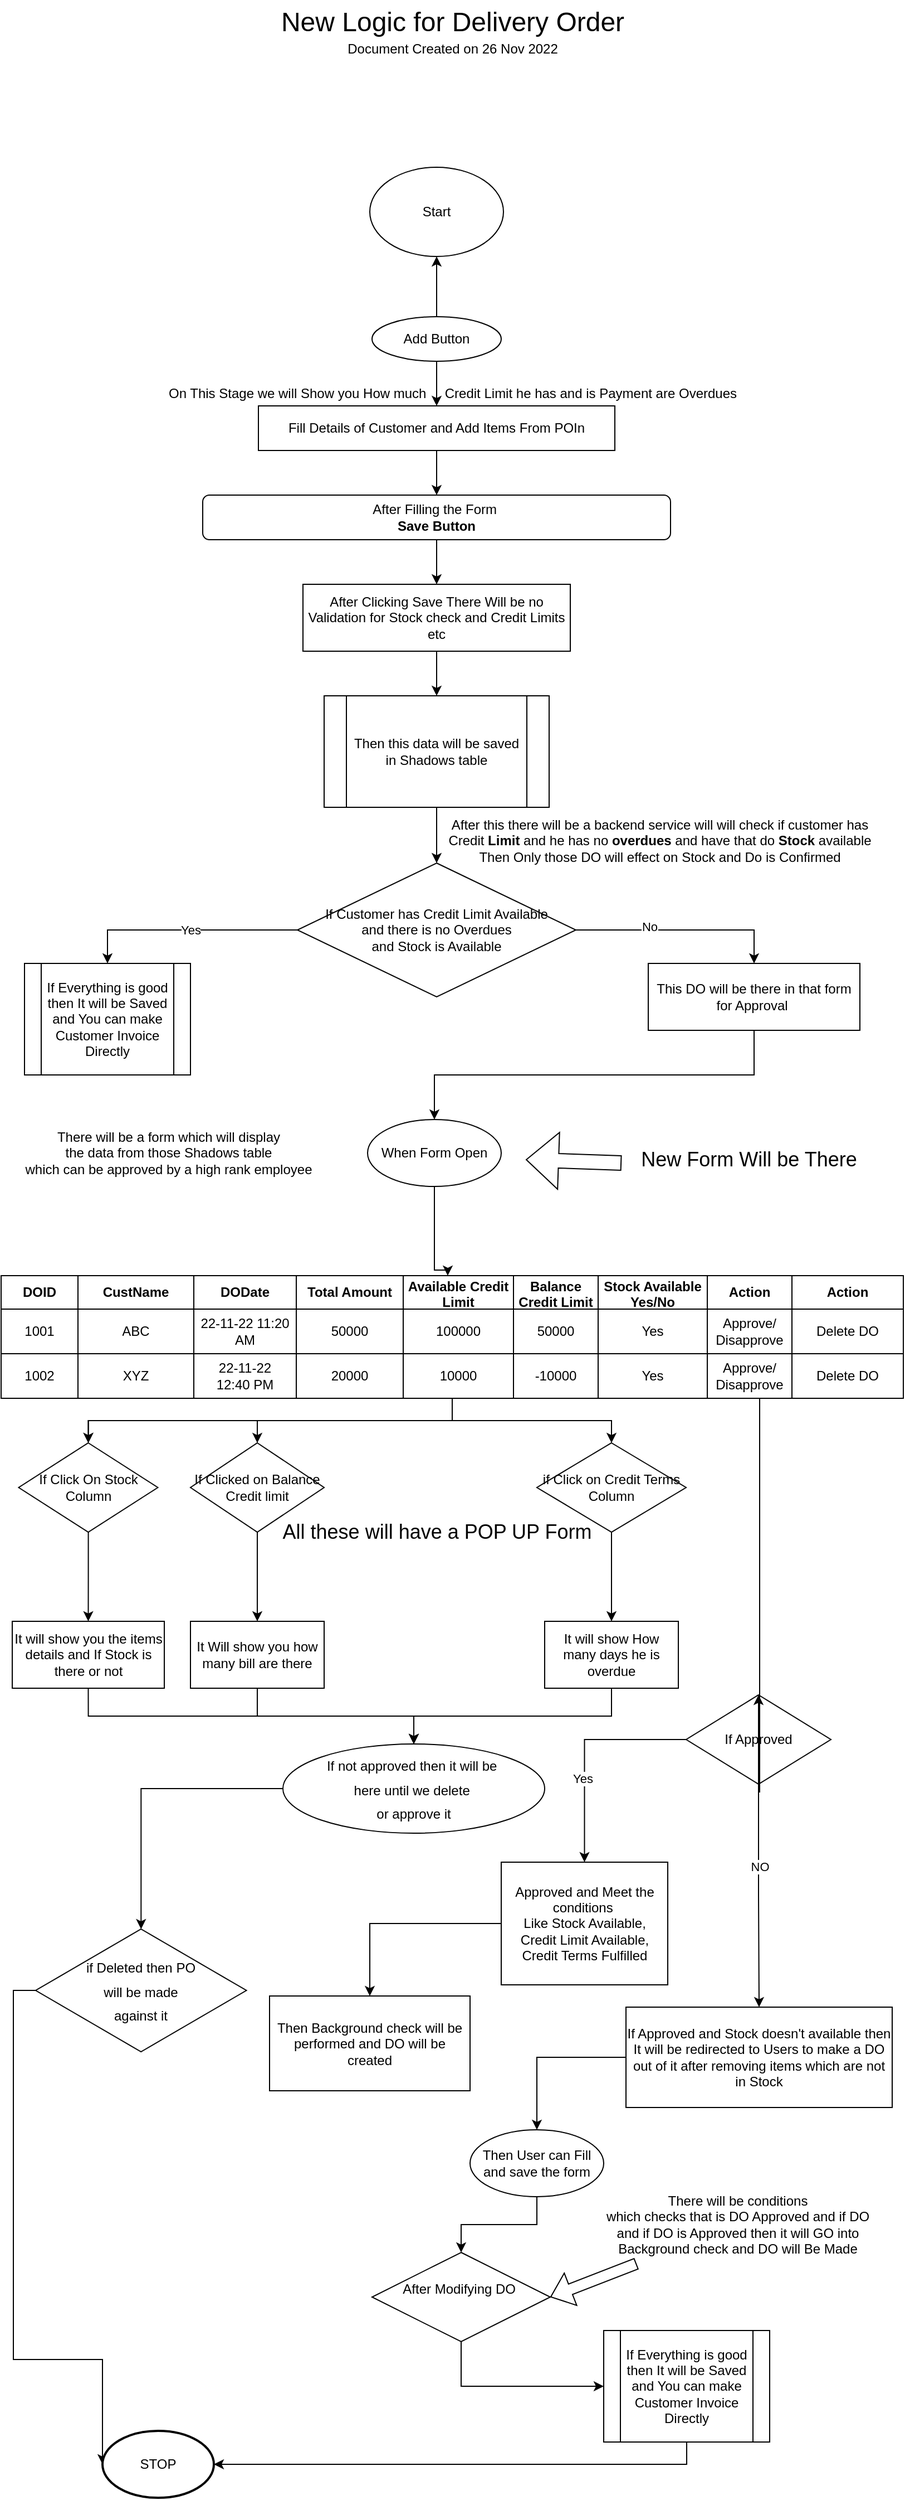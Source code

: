 <mxfile version="20.6.0" type="github">
  <diagram id="pmyvJYctkSqaA1s6qdmt" name="Page-1">
    <mxGraphModel dx="1108" dy="593" grid="1" gridSize="10" guides="1" tooltips="1" connect="1" arrows="1" fold="1" page="1" pageScale="1" pageWidth="827" pageHeight="1169" math="0" shadow="0">
      <root>
        <mxCell id="0" />
        <mxCell id="1" parent="0" />
        <mxCell id="fpoYQwEQuOkwDuQ0j5TA-3" value="" style="edgeStyle=orthogonalEdgeStyle;rounded=0;orthogonalLoop=1;jettySize=auto;html=1;" parent="1" source="fpoYQwEQuOkwDuQ0j5TA-1" target="fpoYQwEQuOkwDuQ0j5TA-2" edge="1">
          <mxGeometry relative="1" as="geometry" />
        </mxCell>
        <mxCell id="hO3E_pkQ_Gj8X8JqqKmg-11" style="edgeStyle=orthogonalEdgeStyle;rounded=0;orthogonalLoop=1;jettySize=auto;html=1;exitX=0.5;exitY=0;exitDx=0;exitDy=0;" parent="1" source="fpoYQwEQuOkwDuQ0j5TA-1" target="hO3E_pkQ_Gj8X8JqqKmg-12" edge="1">
          <mxGeometry relative="1" as="geometry">
            <mxPoint x="400" y="250" as="targetPoint" />
          </mxGeometry>
        </mxCell>
        <mxCell id="fpoYQwEQuOkwDuQ0j5TA-1" value="Add Button" style="ellipse;whiteSpace=wrap;html=1;" parent="1" vertex="1">
          <mxGeometry x="342" y="344" width="116" height="40" as="geometry" />
        </mxCell>
        <mxCell id="fpoYQwEQuOkwDuQ0j5TA-7" value="" style="edgeStyle=orthogonalEdgeStyle;rounded=0;orthogonalLoop=1;jettySize=auto;html=1;" parent="1" source="fpoYQwEQuOkwDuQ0j5TA-2" target="fpoYQwEQuOkwDuQ0j5TA-6" edge="1">
          <mxGeometry relative="1" as="geometry" />
        </mxCell>
        <mxCell id="fpoYQwEQuOkwDuQ0j5TA-2" value="Fill Details of Customer and Add Items From POIn" style="whiteSpace=wrap;html=1;" parent="1" vertex="1">
          <mxGeometry x="240" y="424" width="320" height="40" as="geometry" />
        </mxCell>
        <mxCell id="fpoYQwEQuOkwDuQ0j5TA-4" value="On This Stage we will Show you How much&amp;nbsp; &amp;nbsp; &amp;nbsp;Credit Limit he has and is Payment are Overdues" style="text;html=1;align=center;verticalAlign=middle;resizable=0;points=[];autosize=1;strokeColor=none;fillColor=none;" parent="1" vertex="1">
          <mxGeometry x="149" y="398" width="530" height="30" as="geometry" />
        </mxCell>
        <mxCell id="fpoYQwEQuOkwDuQ0j5TA-11" style="edgeStyle=orthogonalEdgeStyle;rounded=0;orthogonalLoop=1;jettySize=auto;html=1;exitX=0.5;exitY=1;exitDx=0;exitDy=0;" parent="1" source="fpoYQwEQuOkwDuQ0j5TA-6" target="fpoYQwEQuOkwDuQ0j5TA-10" edge="1">
          <mxGeometry relative="1" as="geometry" />
        </mxCell>
        <mxCell id="fpoYQwEQuOkwDuQ0j5TA-6" value="After Filling the Form&amp;nbsp;&lt;br&gt;&lt;b&gt;Save Button&lt;/b&gt;" style="rounded=1;whiteSpace=wrap;html=1;" parent="1" vertex="1">
          <mxGeometry x="190" y="504" width="420" height="40" as="geometry" />
        </mxCell>
        <mxCell id="fpoYQwEQuOkwDuQ0j5TA-13" style="edgeStyle=orthogonalEdgeStyle;rounded=0;orthogonalLoop=1;jettySize=auto;html=1;exitX=0.5;exitY=1;exitDx=0;exitDy=0;entryX=0.5;entryY=0;entryDx=0;entryDy=0;" parent="1" source="fpoYQwEQuOkwDuQ0j5TA-10" target="fpoYQwEQuOkwDuQ0j5TA-12" edge="1">
          <mxGeometry relative="1" as="geometry" />
        </mxCell>
        <mxCell id="fpoYQwEQuOkwDuQ0j5TA-10" value="After Clicking Save There Will be no Validation for Stock check and Credit Limits etc" style="rounded=0;whiteSpace=wrap;html=1;" parent="1" vertex="1">
          <mxGeometry x="280" y="584" width="240" height="60" as="geometry" />
        </mxCell>
        <mxCell id="fpoYQwEQuOkwDuQ0j5TA-15" value="" style="edgeStyle=orthogonalEdgeStyle;rounded=0;orthogonalLoop=1;jettySize=auto;html=1;" parent="1" source="fpoYQwEQuOkwDuQ0j5TA-12" target="fpoYQwEQuOkwDuQ0j5TA-14" edge="1">
          <mxGeometry relative="1" as="geometry" />
        </mxCell>
        <mxCell id="fpoYQwEQuOkwDuQ0j5TA-12" value="Then this data will be saved in Shadows table" style="shape=process;whiteSpace=wrap;html=1;backgroundOutline=1;" parent="1" vertex="1">
          <mxGeometry x="299" y="684" width="202" height="100" as="geometry" />
        </mxCell>
        <mxCell id="fpoYQwEQuOkwDuQ0j5TA-19" value="" style="edgeStyle=orthogonalEdgeStyle;rounded=0;orthogonalLoop=1;jettySize=auto;html=1;entryX=0.5;entryY=0;entryDx=0;entryDy=0;" parent="1" source="fpoYQwEQuOkwDuQ0j5TA-14" target="fpoYQwEQuOkwDuQ0j5TA-18" edge="1">
          <mxGeometry relative="1" as="geometry" />
        </mxCell>
        <mxCell id="fpoYQwEQuOkwDuQ0j5TA-20" value="No" style="edgeLabel;html=1;align=center;verticalAlign=middle;resizable=0;points=[];" parent="fpoYQwEQuOkwDuQ0j5TA-19" vertex="1" connectable="0">
          <mxGeometry x="-0.305" y="3" relative="1" as="geometry">
            <mxPoint as="offset" />
          </mxGeometry>
        </mxCell>
        <mxCell id="fpoYQwEQuOkwDuQ0j5TA-22" value="" style="edgeStyle=orthogonalEdgeStyle;rounded=0;orthogonalLoop=1;jettySize=auto;html=1;entryX=0.5;entryY=0;entryDx=0;entryDy=0;" parent="1" source="fpoYQwEQuOkwDuQ0j5TA-14" target="hO3E_pkQ_Gj8X8JqqKmg-2" edge="1">
          <mxGeometry relative="1" as="geometry">
            <mxPoint x="125" y="924" as="targetPoint" />
          </mxGeometry>
        </mxCell>
        <mxCell id="fpoYQwEQuOkwDuQ0j5TA-23" value="Yes" style="edgeLabel;html=1;align=center;verticalAlign=middle;resizable=0;points=[];" parent="fpoYQwEQuOkwDuQ0j5TA-22" vertex="1" connectable="0">
          <mxGeometry x="-0.044" relative="1" as="geometry">
            <mxPoint as="offset" />
          </mxGeometry>
        </mxCell>
        <mxCell id="fpoYQwEQuOkwDuQ0j5TA-14" value="If Customer has Credit Limit Available&lt;br&gt;and there is no Overdues&lt;br&gt;and Stock is Available" style="rhombus;whiteSpace=wrap;html=1;" parent="1" vertex="1">
          <mxGeometry x="275" y="834" width="250" height="120" as="geometry" />
        </mxCell>
        <mxCell id="fpoYQwEQuOkwDuQ0j5TA-16" value="After this there will be a backend service will will check if customer has &lt;br&gt;Credit &lt;b&gt;Limit &lt;/b&gt;and he has no &lt;b&gt;overdues &lt;/b&gt;and have that do &lt;b&gt;Stock &lt;/b&gt;available&lt;br&gt;Then Only those DO will effect on Stock and Do is Confirmed" style="text;html=1;align=center;verticalAlign=middle;resizable=0;points=[];autosize=1;strokeColor=none;fillColor=none;" parent="1" vertex="1">
          <mxGeometry x="400" y="784" width="400" height="60" as="geometry" />
        </mxCell>
        <mxCell id="fpoYQwEQuOkwDuQ0j5TA-25" value="" style="edgeStyle=orthogonalEdgeStyle;rounded=0;orthogonalLoop=1;jettySize=auto;html=1;exitX=0.5;exitY=1;exitDx=0;exitDy=0;" parent="1" source="fpoYQwEQuOkwDuQ0j5TA-18" target="fpoYQwEQuOkwDuQ0j5TA-24" edge="1">
          <mxGeometry relative="1" as="geometry">
            <Array as="points">
              <mxPoint x="685" y="1024" />
              <mxPoint x="398" y="1024" />
            </Array>
          </mxGeometry>
        </mxCell>
        <mxCell id="fpoYQwEQuOkwDuQ0j5TA-18" value="This DO will be there in that form&lt;br&gt;for Approval&amp;nbsp;" style="whiteSpace=wrap;html=1;" parent="1" vertex="1">
          <mxGeometry x="590" y="924" width="190" height="60" as="geometry" />
        </mxCell>
        <mxCell id="fpoYQwEQuOkwDuQ0j5TA-62" style="edgeStyle=orthogonalEdgeStyle;rounded=0;orthogonalLoop=1;jettySize=auto;html=1;exitX=0.5;exitY=1;exitDx=0;exitDy=0;entryX=0.495;entryY=0;entryDx=0;entryDy=0;entryPerimeter=0;" parent="1" source="fpoYQwEQuOkwDuQ0j5TA-24" target="fpoYQwEQuOkwDuQ0j5TA-28" edge="1">
          <mxGeometry relative="1" as="geometry">
            <Array as="points">
              <mxPoint x="398" y="1199" />
              <mxPoint x="410" y="1199" />
            </Array>
          </mxGeometry>
        </mxCell>
        <mxCell id="fpoYQwEQuOkwDuQ0j5TA-24" value="When Form Open" style="ellipse;whiteSpace=wrap;html=1;" parent="1" vertex="1">
          <mxGeometry x="338" y="1064" width="120" height="60" as="geometry" />
        </mxCell>
        <mxCell id="fpoYQwEQuOkwDuQ0j5TA-26" value="There will be a form which will display&lt;br&gt;the data from those Shadows table&lt;br&gt;which can be approved by a high rank employee" style="text;html=1;align=center;verticalAlign=middle;resizable=0;points=[];autosize=1;strokeColor=none;fillColor=none;" parent="1" vertex="1">
          <mxGeometry x="19" y="1064" width="280" height="60" as="geometry" />
        </mxCell>
        <mxCell id="fpoYQwEQuOkwDuQ0j5TA-68" value="" style="edgeStyle=orthogonalEdgeStyle;rounded=0;orthogonalLoop=1;jettySize=auto;html=1;fontSize=14;" parent="1" source="fpoYQwEQuOkwDuQ0j5TA-27" target="fpoYQwEQuOkwDuQ0j5TA-67" edge="1">
          <mxGeometry relative="1" as="geometry" />
        </mxCell>
        <mxCell id="fpoYQwEQuOkwDuQ0j5TA-71" value="" style="edgeStyle=orthogonalEdgeStyle;rounded=0;orthogonalLoop=1;jettySize=auto;html=1;fontSize=14;" parent="1" source="fpoYQwEQuOkwDuQ0j5TA-27" target="fpoYQwEQuOkwDuQ0j5TA-67" edge="1">
          <mxGeometry relative="1" as="geometry" />
        </mxCell>
        <mxCell id="fpoYQwEQuOkwDuQ0j5TA-73" value="" style="edgeStyle=orthogonalEdgeStyle;rounded=0;orthogonalLoop=1;jettySize=auto;html=1;fontSize=14;" parent="1" source="fpoYQwEQuOkwDuQ0j5TA-27" target="fpoYQwEQuOkwDuQ0j5TA-72" edge="1">
          <mxGeometry relative="1" as="geometry" />
        </mxCell>
        <mxCell id="fpoYQwEQuOkwDuQ0j5TA-77" value="" style="edgeStyle=orthogonalEdgeStyle;rounded=0;orthogonalLoop=1;jettySize=auto;html=1;fontSize=14;" parent="1" source="fpoYQwEQuOkwDuQ0j5TA-27" target="fpoYQwEQuOkwDuQ0j5TA-76" edge="1">
          <mxGeometry relative="1" as="geometry" />
        </mxCell>
        <mxCell id="fpoYQwEQuOkwDuQ0j5TA-27" value="" style="shape=table;startSize=0;container=1;collapsible=0;childLayout=tableLayout;" parent="1" vertex="1">
          <mxGeometry x="9" y="1204" width="810" height="110" as="geometry" />
        </mxCell>
        <mxCell id="fpoYQwEQuOkwDuQ0j5TA-28" value="" style="shape=tableRow;horizontal=0;startSize=0;swimlaneHead=0;swimlaneBody=0;top=0;left=0;bottom=0;right=0;collapsible=0;dropTarget=0;fillColor=none;points=[[0,0.5],[1,0.5]];portConstraint=eastwest;" parent="fpoYQwEQuOkwDuQ0j5TA-27" vertex="1">
          <mxGeometry width="810" height="30" as="geometry" />
        </mxCell>
        <mxCell id="fpoYQwEQuOkwDuQ0j5TA-29" value="DOID" style="shape=partialRectangle;html=1;whiteSpace=wrap;connectable=0;overflow=hidden;fillColor=none;top=0;left=0;bottom=0;right=0;pointerEvents=1;fontStyle=1;fontSize=12;horizontal=1;labelBackgroundColor=none;fontColor=#000000;" parent="fpoYQwEQuOkwDuQ0j5TA-28" vertex="1">
          <mxGeometry width="69" height="30" as="geometry">
            <mxRectangle width="69" height="30" as="alternateBounds" />
          </mxGeometry>
        </mxCell>
        <mxCell id="fpoYQwEQuOkwDuQ0j5TA-30" value="CustName" style="shape=partialRectangle;html=1;whiteSpace=wrap;connectable=0;overflow=hidden;fillColor=none;top=0;left=0;bottom=0;right=0;pointerEvents=1;fontStyle=1;fontSize=12;horizontal=1;labelBackgroundColor=none;fontColor=#000000;" parent="fpoYQwEQuOkwDuQ0j5TA-28" vertex="1">
          <mxGeometry x="69" width="104" height="30" as="geometry">
            <mxRectangle width="104" height="30" as="alternateBounds" />
          </mxGeometry>
        </mxCell>
        <mxCell id="fpoYQwEQuOkwDuQ0j5TA-31" value="DODate" style="shape=partialRectangle;html=1;whiteSpace=wrap;connectable=0;overflow=hidden;fillColor=none;top=0;left=0;bottom=0;right=0;pointerEvents=1;fontStyle=1;fontSize=12;horizontal=1;labelBackgroundColor=none;fontColor=#000000;" parent="fpoYQwEQuOkwDuQ0j5TA-28" vertex="1">
          <mxGeometry x="173" width="92" height="30" as="geometry">
            <mxRectangle width="92" height="30" as="alternateBounds" />
          </mxGeometry>
        </mxCell>
        <mxCell id="fpoYQwEQuOkwDuQ0j5TA-32" value="Total Amount" style="shape=partialRectangle;html=1;whiteSpace=wrap;connectable=0;overflow=hidden;fillColor=none;top=0;left=0;bottom=0;right=0;pointerEvents=1;fontStyle=1;fontSize=12;horizontal=1;labelBackgroundColor=none;fontColor=#000000;" parent="fpoYQwEQuOkwDuQ0j5TA-28" vertex="1">
          <mxGeometry x="265" width="96" height="30" as="geometry">
            <mxRectangle width="96" height="30" as="alternateBounds" />
          </mxGeometry>
        </mxCell>
        <mxCell id="fpoYQwEQuOkwDuQ0j5TA-33" value="Available Credit Limit" style="shape=partialRectangle;html=1;whiteSpace=wrap;connectable=0;overflow=hidden;fillColor=none;top=0;left=0;bottom=0;right=0;pointerEvents=1;fontStyle=1;fontSize=12;horizontal=1;labelBackgroundColor=none;fontColor=#000000;" parent="fpoYQwEQuOkwDuQ0j5TA-28" vertex="1">
          <mxGeometry x="361" width="99" height="30" as="geometry">
            <mxRectangle width="99" height="30" as="alternateBounds" />
          </mxGeometry>
        </mxCell>
        <mxCell id="fpoYQwEQuOkwDuQ0j5TA-34" value="Balance Credit Limit" style="shape=partialRectangle;html=1;whiteSpace=wrap;connectable=0;overflow=hidden;fillColor=none;top=0;left=0;bottom=0;right=0;pointerEvents=1;fontStyle=1;fontSize=12;horizontal=1;labelBackgroundColor=none;fontColor=#000000;" parent="fpoYQwEQuOkwDuQ0j5TA-28" vertex="1">
          <mxGeometry x="460" width="76" height="30" as="geometry">
            <mxRectangle width="76" height="30" as="alternateBounds" />
          </mxGeometry>
        </mxCell>
        <mxCell id="fpoYQwEQuOkwDuQ0j5TA-35" value="Stock Available&lt;br&gt;Yes/No" style="shape=partialRectangle;html=1;whiteSpace=wrap;connectable=0;overflow=hidden;fillColor=none;top=0;left=0;bottom=0;right=0;pointerEvents=1;fontStyle=1;fontSize=12;horizontal=1;labelBackgroundColor=none;fontColor=#000000;" parent="fpoYQwEQuOkwDuQ0j5TA-28" vertex="1">
          <mxGeometry x="536" width="98" height="30" as="geometry">
            <mxRectangle width="98" height="30" as="alternateBounds" />
          </mxGeometry>
        </mxCell>
        <mxCell id="fpoYQwEQuOkwDuQ0j5TA-36" value="Action" style="shape=partialRectangle;html=1;whiteSpace=wrap;connectable=0;overflow=hidden;fillColor=none;top=0;left=0;bottom=0;right=0;pointerEvents=1;fontStyle=1;fontSize=12;horizontal=1;labelBackgroundColor=none;fontColor=#000000;" parent="fpoYQwEQuOkwDuQ0j5TA-28" vertex="1">
          <mxGeometry x="634" width="76" height="30" as="geometry">
            <mxRectangle width="76" height="30" as="alternateBounds" />
          </mxGeometry>
        </mxCell>
        <mxCell id="fpoYQwEQuOkwDuQ0j5TA-59" value="Action" style="shape=partialRectangle;html=1;whiteSpace=wrap;connectable=0;overflow=hidden;fillColor=none;top=0;left=0;bottom=0;right=0;pointerEvents=1;fontStyle=1;fontSize=12;horizontal=1;labelBackgroundColor=none;fontColor=#000000;" parent="fpoYQwEQuOkwDuQ0j5TA-28" vertex="1">
          <mxGeometry x="710" width="100" height="30" as="geometry">
            <mxRectangle width="100" height="30" as="alternateBounds" />
          </mxGeometry>
        </mxCell>
        <mxCell id="fpoYQwEQuOkwDuQ0j5TA-37" value="" style="shape=tableRow;horizontal=0;startSize=0;swimlaneHead=0;swimlaneBody=0;top=0;left=0;bottom=0;right=0;collapsible=0;dropTarget=0;fillColor=none;points=[[0,0.5],[1,0.5]];portConstraint=eastwest;" parent="fpoYQwEQuOkwDuQ0j5TA-27" vertex="1">
          <mxGeometry y="30" width="810" height="40" as="geometry" />
        </mxCell>
        <mxCell id="fpoYQwEQuOkwDuQ0j5TA-38" value="1001" style="shape=partialRectangle;html=1;whiteSpace=wrap;connectable=0;overflow=hidden;fillColor=none;top=0;left=0;bottom=0;right=0;pointerEvents=1;" parent="fpoYQwEQuOkwDuQ0j5TA-37" vertex="1">
          <mxGeometry width="69" height="40" as="geometry">
            <mxRectangle width="69" height="40" as="alternateBounds" />
          </mxGeometry>
        </mxCell>
        <mxCell id="fpoYQwEQuOkwDuQ0j5TA-39" value="ABC" style="shape=partialRectangle;html=1;whiteSpace=wrap;connectable=0;overflow=hidden;fillColor=none;top=0;left=0;bottom=0;right=0;pointerEvents=1;" parent="fpoYQwEQuOkwDuQ0j5TA-37" vertex="1">
          <mxGeometry x="69" width="104" height="40" as="geometry">
            <mxRectangle width="104" height="40" as="alternateBounds" />
          </mxGeometry>
        </mxCell>
        <mxCell id="fpoYQwEQuOkwDuQ0j5TA-40" value="22-11-22 11:20 AM" style="shape=partialRectangle;html=1;whiteSpace=wrap;connectable=0;overflow=hidden;fillColor=none;top=0;left=0;bottom=0;right=0;pointerEvents=1;" parent="fpoYQwEQuOkwDuQ0j5TA-37" vertex="1">
          <mxGeometry x="173" width="92" height="40" as="geometry">
            <mxRectangle width="92" height="40" as="alternateBounds" />
          </mxGeometry>
        </mxCell>
        <mxCell id="fpoYQwEQuOkwDuQ0j5TA-41" value="50000" style="shape=partialRectangle;html=1;whiteSpace=wrap;connectable=0;overflow=hidden;fillColor=none;top=0;left=0;bottom=0;right=0;pointerEvents=1;" parent="fpoYQwEQuOkwDuQ0j5TA-37" vertex="1">
          <mxGeometry x="265" width="96" height="40" as="geometry">
            <mxRectangle width="96" height="40" as="alternateBounds" />
          </mxGeometry>
        </mxCell>
        <mxCell id="fpoYQwEQuOkwDuQ0j5TA-42" value="100000" style="shape=partialRectangle;html=1;whiteSpace=wrap;connectable=0;overflow=hidden;fillColor=none;top=0;left=0;bottom=0;right=0;pointerEvents=1;" parent="fpoYQwEQuOkwDuQ0j5TA-37" vertex="1">
          <mxGeometry x="361" width="99" height="40" as="geometry">
            <mxRectangle width="99" height="40" as="alternateBounds" />
          </mxGeometry>
        </mxCell>
        <mxCell id="fpoYQwEQuOkwDuQ0j5TA-43" value="50000" style="shape=partialRectangle;html=1;whiteSpace=wrap;connectable=0;overflow=hidden;fillColor=none;top=0;left=0;bottom=0;right=0;pointerEvents=1;" parent="fpoYQwEQuOkwDuQ0j5TA-37" vertex="1">
          <mxGeometry x="460" width="76" height="40" as="geometry">
            <mxRectangle width="76" height="40" as="alternateBounds" />
          </mxGeometry>
        </mxCell>
        <mxCell id="fpoYQwEQuOkwDuQ0j5TA-44" value="Yes" style="shape=partialRectangle;html=1;whiteSpace=wrap;connectable=0;overflow=hidden;fillColor=none;top=0;left=0;bottom=0;right=0;pointerEvents=1;" parent="fpoYQwEQuOkwDuQ0j5TA-37" vertex="1">
          <mxGeometry x="536" width="98" height="40" as="geometry">
            <mxRectangle width="98" height="40" as="alternateBounds" />
          </mxGeometry>
        </mxCell>
        <mxCell id="fpoYQwEQuOkwDuQ0j5TA-45" value="Approve/&lt;br&gt;Disapprove" style="shape=partialRectangle;html=1;whiteSpace=wrap;connectable=0;overflow=hidden;fillColor=none;top=0;left=0;bottom=0;right=0;pointerEvents=1;" parent="fpoYQwEQuOkwDuQ0j5TA-37" vertex="1">
          <mxGeometry x="634" width="76" height="40" as="geometry">
            <mxRectangle width="76" height="40" as="alternateBounds" />
          </mxGeometry>
        </mxCell>
        <mxCell id="fpoYQwEQuOkwDuQ0j5TA-60" value="Delete DO" style="shape=partialRectangle;html=1;whiteSpace=wrap;connectable=0;overflow=hidden;fillColor=none;top=0;left=0;bottom=0;right=0;pointerEvents=1;" parent="fpoYQwEQuOkwDuQ0j5TA-37" vertex="1">
          <mxGeometry x="710" width="100" height="40" as="geometry">
            <mxRectangle width="100" height="40" as="alternateBounds" />
          </mxGeometry>
        </mxCell>
        <mxCell id="fpoYQwEQuOkwDuQ0j5TA-46" value="" style="shape=tableRow;horizontal=0;startSize=0;swimlaneHead=0;swimlaneBody=0;top=0;left=0;bottom=0;right=0;collapsible=0;dropTarget=0;fillColor=none;points=[[0,0.5],[1,0.5]];portConstraint=eastwest;" parent="fpoYQwEQuOkwDuQ0j5TA-27" vertex="1">
          <mxGeometry y="70" width="810" height="40" as="geometry" />
        </mxCell>
        <mxCell id="fpoYQwEQuOkwDuQ0j5TA-47" value="1002" style="shape=partialRectangle;html=1;whiteSpace=wrap;connectable=0;overflow=hidden;fillColor=none;top=0;left=0;bottom=0;right=0;pointerEvents=1;" parent="fpoYQwEQuOkwDuQ0j5TA-46" vertex="1">
          <mxGeometry width="69" height="40" as="geometry">
            <mxRectangle width="69" height="40" as="alternateBounds" />
          </mxGeometry>
        </mxCell>
        <mxCell id="fpoYQwEQuOkwDuQ0j5TA-48" value="XYZ" style="shape=partialRectangle;html=1;whiteSpace=wrap;connectable=0;overflow=hidden;fillColor=none;top=0;left=0;bottom=0;right=0;pointerEvents=1;" parent="fpoYQwEQuOkwDuQ0j5TA-46" vertex="1">
          <mxGeometry x="69" width="104" height="40" as="geometry">
            <mxRectangle width="104" height="40" as="alternateBounds" />
          </mxGeometry>
        </mxCell>
        <mxCell id="fpoYQwEQuOkwDuQ0j5TA-49" value="22-11-22&lt;br&gt;12:40 PM" style="shape=partialRectangle;html=1;whiteSpace=wrap;connectable=0;overflow=hidden;fillColor=none;top=0;left=0;bottom=0;right=0;pointerEvents=1;" parent="fpoYQwEQuOkwDuQ0j5TA-46" vertex="1">
          <mxGeometry x="173" width="92" height="40" as="geometry">
            <mxRectangle width="92" height="40" as="alternateBounds" />
          </mxGeometry>
        </mxCell>
        <mxCell id="fpoYQwEQuOkwDuQ0j5TA-50" value="20000" style="shape=partialRectangle;html=1;whiteSpace=wrap;connectable=0;overflow=hidden;fillColor=none;top=0;left=0;bottom=0;right=0;pointerEvents=1;" parent="fpoYQwEQuOkwDuQ0j5TA-46" vertex="1">
          <mxGeometry x="265" width="96" height="40" as="geometry">
            <mxRectangle width="96" height="40" as="alternateBounds" />
          </mxGeometry>
        </mxCell>
        <mxCell id="fpoYQwEQuOkwDuQ0j5TA-51" value="10000" style="shape=partialRectangle;html=1;whiteSpace=wrap;connectable=0;overflow=hidden;fillColor=none;top=0;left=0;bottom=0;right=0;pointerEvents=1;" parent="fpoYQwEQuOkwDuQ0j5TA-46" vertex="1">
          <mxGeometry x="361" width="99" height="40" as="geometry">
            <mxRectangle width="99" height="40" as="alternateBounds" />
          </mxGeometry>
        </mxCell>
        <mxCell id="fpoYQwEQuOkwDuQ0j5TA-52" value="-10000" style="shape=partialRectangle;html=1;whiteSpace=wrap;connectable=0;overflow=hidden;fillColor=none;top=0;left=0;bottom=0;right=0;pointerEvents=1;" parent="fpoYQwEQuOkwDuQ0j5TA-46" vertex="1">
          <mxGeometry x="460" width="76" height="40" as="geometry">
            <mxRectangle width="76" height="40" as="alternateBounds" />
          </mxGeometry>
        </mxCell>
        <mxCell id="fpoYQwEQuOkwDuQ0j5TA-53" value="Yes" style="shape=partialRectangle;html=1;whiteSpace=wrap;connectable=0;overflow=hidden;fillColor=none;top=0;left=0;bottom=0;right=0;pointerEvents=1;" parent="fpoYQwEQuOkwDuQ0j5TA-46" vertex="1">
          <mxGeometry x="536" width="98" height="40" as="geometry">
            <mxRectangle width="98" height="40" as="alternateBounds" />
          </mxGeometry>
        </mxCell>
        <mxCell id="fpoYQwEQuOkwDuQ0j5TA-54" value="Approve/&lt;br&gt;Disapprove" style="shape=partialRectangle;html=1;whiteSpace=wrap;connectable=0;overflow=hidden;fillColor=none;top=0;left=0;bottom=0;right=0;pointerEvents=1;" parent="fpoYQwEQuOkwDuQ0j5TA-46" vertex="1">
          <mxGeometry x="634" width="76" height="40" as="geometry">
            <mxRectangle width="76" height="40" as="alternateBounds" />
          </mxGeometry>
        </mxCell>
        <mxCell id="fpoYQwEQuOkwDuQ0j5TA-61" value="Delete DO" style="shape=partialRectangle;html=1;whiteSpace=wrap;connectable=0;overflow=hidden;fillColor=none;top=0;left=0;bottom=0;right=0;pointerEvents=1;" parent="fpoYQwEQuOkwDuQ0j5TA-46" vertex="1">
          <mxGeometry x="710" width="100" height="40" as="geometry">
            <mxRectangle width="100" height="40" as="alternateBounds" />
          </mxGeometry>
        </mxCell>
        <mxCell id="XFlvYcVDsQkHUCNvlML1-3" value="" style="edgeStyle=orthogonalEdgeStyle;rounded=0;orthogonalLoop=1;jettySize=auto;html=1;" edge="1" parent="1" source="fpoYQwEQuOkwDuQ0j5TA-63" target="XFlvYcVDsQkHUCNvlML1-2">
          <mxGeometry relative="1" as="geometry" />
        </mxCell>
        <mxCell id="XFlvYcVDsQkHUCNvlML1-6" value="Yes" style="edgeLabel;html=1;align=center;verticalAlign=middle;resizable=0;points=[];" vertex="1" connectable="0" parent="XFlvYcVDsQkHUCNvlML1-3">
          <mxGeometry x="0.254" y="-2" relative="1" as="geometry">
            <mxPoint as="offset" />
          </mxGeometry>
        </mxCell>
        <mxCell id="XFlvYcVDsQkHUCNvlML1-8" value="" style="edgeStyle=orthogonalEdgeStyle;rounded=0;orthogonalLoop=1;jettySize=auto;html=1;" edge="1" parent="1" source="fpoYQwEQuOkwDuQ0j5TA-63" target="XFlvYcVDsQkHUCNvlML1-7">
          <mxGeometry relative="1" as="geometry" />
        </mxCell>
        <mxCell id="XFlvYcVDsQkHUCNvlML1-9" value="NO" style="edgeLabel;html=1;align=center;verticalAlign=middle;resizable=0;points=[];" vertex="1" connectable="0" parent="XFlvYcVDsQkHUCNvlML1-8">
          <mxGeometry x="-0.267" y="1" relative="1" as="geometry">
            <mxPoint as="offset" />
          </mxGeometry>
        </mxCell>
        <mxCell id="fpoYQwEQuOkwDuQ0j5TA-63" value="If Approved" style="rhombus;whiteSpace=wrap;html=1;startSize=0;" parent="1" vertex="1">
          <mxGeometry x="624" y="1580" width="130" height="80" as="geometry" />
        </mxCell>
        <mxCell id="fpoYQwEQuOkwDuQ0j5TA-70" value="" style="edgeStyle=orthogonalEdgeStyle;rounded=0;orthogonalLoop=1;jettySize=auto;html=1;fontSize=14;" parent="1" source="fpoYQwEQuOkwDuQ0j5TA-67" target="fpoYQwEQuOkwDuQ0j5TA-69" edge="1">
          <mxGeometry relative="1" as="geometry" />
        </mxCell>
        <mxCell id="fpoYQwEQuOkwDuQ0j5TA-67" value="If Click On Stock Column" style="rhombus;whiteSpace=wrap;html=1;startSize=0;" parent="1" vertex="1">
          <mxGeometry x="24.75" y="1354" width="125" height="80" as="geometry" />
        </mxCell>
        <mxCell id="fpoYQwEQuOkwDuQ0j5TA-84" style="edgeStyle=orthogonalEdgeStyle;rounded=0;orthogonalLoop=1;jettySize=auto;html=1;exitX=0.5;exitY=1;exitDx=0;exitDy=0;fontSize=18;entryX=0.5;entryY=0;entryDx=0;entryDy=0;" parent="1" source="fpoYQwEQuOkwDuQ0j5TA-69" target="fpoYQwEQuOkwDuQ0j5TA-85" edge="1">
          <mxGeometry relative="1" as="geometry">
            <mxPoint x="390" y="1624" as="targetPoint" />
          </mxGeometry>
        </mxCell>
        <mxCell id="fpoYQwEQuOkwDuQ0j5TA-69" value="It will show you the items details and If Stock is there or not" style="whiteSpace=wrap;html=1;startSize=0;" parent="1" vertex="1">
          <mxGeometry x="19" y="1514" width="136.5" height="60" as="geometry" />
        </mxCell>
        <mxCell id="fpoYQwEQuOkwDuQ0j5TA-75" value="" style="edgeStyle=orthogonalEdgeStyle;rounded=0;orthogonalLoop=1;jettySize=auto;html=1;fontSize=14;" parent="1" source="fpoYQwEQuOkwDuQ0j5TA-72" target="fpoYQwEQuOkwDuQ0j5TA-74" edge="1">
          <mxGeometry relative="1" as="geometry" />
        </mxCell>
        <mxCell id="fpoYQwEQuOkwDuQ0j5TA-72" value="If Clicked on Balance&lt;br&gt;Credit limit" style="rhombus;whiteSpace=wrap;html=1;startSize=0;" parent="1" vertex="1">
          <mxGeometry x="179" y="1354" width="120" height="80" as="geometry" />
        </mxCell>
        <mxCell id="fpoYQwEQuOkwDuQ0j5TA-81" style="edgeStyle=orthogonalEdgeStyle;rounded=0;orthogonalLoop=1;jettySize=auto;html=1;exitX=0.5;exitY=1;exitDx=0;exitDy=0;fontSize=18;entryX=0.5;entryY=0;entryDx=0;entryDy=0;" parent="1" source="fpoYQwEQuOkwDuQ0j5TA-74" target="fpoYQwEQuOkwDuQ0j5TA-85" edge="1">
          <mxGeometry relative="1" as="geometry">
            <mxPoint x="390" y="1624" as="targetPoint" />
          </mxGeometry>
        </mxCell>
        <mxCell id="fpoYQwEQuOkwDuQ0j5TA-74" value="It Will show you how many bill are there" style="whiteSpace=wrap;html=1;startSize=0;" parent="1" vertex="1">
          <mxGeometry x="179" y="1514" width="120" height="60" as="geometry" />
        </mxCell>
        <mxCell id="fpoYQwEQuOkwDuQ0j5TA-79" value="" style="edgeStyle=orthogonalEdgeStyle;rounded=0;orthogonalLoop=1;jettySize=auto;html=1;fontSize=14;" parent="1" source="fpoYQwEQuOkwDuQ0j5TA-76" target="fpoYQwEQuOkwDuQ0j5TA-78" edge="1">
          <mxGeometry relative="1" as="geometry" />
        </mxCell>
        <mxCell id="fpoYQwEQuOkwDuQ0j5TA-76" value="if Click on Credit Terms&lt;br&gt;Column" style="rhombus;whiteSpace=wrap;html=1;startSize=0;" parent="1" vertex="1">
          <mxGeometry x="490" y="1354" width="134" height="80" as="geometry" />
        </mxCell>
        <mxCell id="fpoYQwEQuOkwDuQ0j5TA-82" style="edgeStyle=orthogonalEdgeStyle;rounded=0;orthogonalLoop=1;jettySize=auto;html=1;exitX=0.5;exitY=1;exitDx=0;exitDy=0;fontSize=18;entryX=0.5;entryY=0;entryDx=0;entryDy=0;" parent="1" source="fpoYQwEQuOkwDuQ0j5TA-78" target="fpoYQwEQuOkwDuQ0j5TA-85" edge="1">
          <mxGeometry relative="1" as="geometry">
            <mxPoint x="390" y="1624" as="targetPoint" />
          </mxGeometry>
        </mxCell>
        <mxCell id="fpoYQwEQuOkwDuQ0j5TA-78" value="It will show How many days he is overdue" style="whiteSpace=wrap;html=1;startSize=0;" parent="1" vertex="1">
          <mxGeometry x="497" y="1514" width="120" height="60" as="geometry" />
        </mxCell>
        <mxCell id="fpoYQwEQuOkwDuQ0j5TA-80" value="&lt;span style=&quot;font-size: 18px;&quot;&gt;All these will have a POP UP Form&lt;/span&gt;" style="text;html=1;align=center;verticalAlign=middle;resizable=0;points=[];autosize=1;strokeColor=none;fillColor=none;fontSize=14;" parent="1" vertex="1">
          <mxGeometry x="250" y="1414" width="300" height="40" as="geometry" />
        </mxCell>
        <mxCell id="fpoYQwEQuOkwDuQ0j5TA-87" value="" style="edgeStyle=orthogonalEdgeStyle;rounded=0;orthogonalLoop=1;jettySize=auto;html=1;fontSize=12;" parent="1" source="fpoYQwEQuOkwDuQ0j5TA-85" target="fpoYQwEQuOkwDuQ0j5TA-86" edge="1">
          <mxGeometry relative="1" as="geometry" />
        </mxCell>
        <mxCell id="fpoYQwEQuOkwDuQ0j5TA-85" value="&lt;font style=&quot;font-size: 12px;&quot;&gt;If not approved then it will be&amp;nbsp;&lt;br&gt;here until we delete&amp;nbsp;&lt;br&gt;or approve it&lt;br&gt;&lt;/font&gt;" style="ellipse;whiteSpace=wrap;html=1;fontSize=18;" parent="1" vertex="1">
          <mxGeometry x="262" y="1624" width="235" height="80" as="geometry" />
        </mxCell>
        <mxCell id="XFlvYcVDsQkHUCNvlML1-20" style="edgeStyle=orthogonalEdgeStyle;rounded=0;orthogonalLoop=1;jettySize=auto;html=1;exitX=0;exitY=0.5;exitDx=0;exitDy=0;entryX=0;entryY=0.5;entryDx=0;entryDy=0;entryPerimeter=0;" edge="1" parent="1" source="fpoYQwEQuOkwDuQ0j5TA-86" target="XFlvYcVDsQkHUCNvlML1-21">
          <mxGeometry relative="1" as="geometry">
            <mxPoint x="40" y="2176" as="targetPoint" />
            <Array as="points">
              <mxPoint x="20" y="1845" />
              <mxPoint x="20" y="2176" />
              <mxPoint x="100" y="2176" />
            </Array>
          </mxGeometry>
        </mxCell>
        <mxCell id="fpoYQwEQuOkwDuQ0j5TA-86" value="&lt;span style=&quot;font-size: 12px;&quot;&gt;if Deleted then PO&lt;br&gt;will be made&lt;br&gt;against it&lt;br&gt;&lt;/span&gt;" style="rhombus;whiteSpace=wrap;html=1;fontSize=18;" parent="1" vertex="1">
          <mxGeometry x="40" y="1790" width="189.25" height="110" as="geometry" />
        </mxCell>
        <mxCell id="hO3E_pkQ_Gj8X8JqqKmg-2" value="If Everything is good then It will be Saved and You can make Customer Invoice Directly" style="shape=process;whiteSpace=wrap;html=1;backgroundOutline=1;" parent="1" vertex="1">
          <mxGeometry x="30" y="924" width="149" height="100" as="geometry" />
        </mxCell>
        <mxCell id="hO3E_pkQ_Gj8X8JqqKmg-12" value="Start" style="ellipse;whiteSpace=wrap;html=1;" parent="1" vertex="1">
          <mxGeometry x="340" y="210" width="120" height="80" as="geometry" />
        </mxCell>
        <mxCell id="hO3E_pkQ_Gj8X8JqqKmg-13" value="&lt;font style=&quot;font-size: 24px;&quot;&gt;New Logic for Delivery Order&lt;/font&gt;" style="text;html=1;align=center;verticalAlign=middle;resizable=0;points=[];autosize=1;strokeColor=none;fillColor=none;" parent="1" vertex="1">
          <mxGeometry x="249" y="60" width="330" height="40" as="geometry" />
        </mxCell>
        <mxCell id="hO3E_pkQ_Gj8X8JqqKmg-14" value="&lt;font style=&quot;font-size: 12px;&quot;&gt;Document Created on 26 Nov 2022&lt;/font&gt;" style="text;html=1;align=center;verticalAlign=middle;resizable=0;points=[];autosize=1;strokeColor=none;fillColor=none;fontSize=24;" parent="1" vertex="1">
          <mxGeometry x="309" y="80" width="210" height="40" as="geometry" />
        </mxCell>
        <mxCell id="hO3E_pkQ_Gj8X8JqqKmg-15" value="&lt;font style=&quot;font-size: 18px;&quot;&gt;New Form Will be There&lt;/font&gt;" style="text;html=1;align=center;verticalAlign=middle;resizable=0;points=[];autosize=1;strokeColor=none;fillColor=none;fontSize=12;" parent="1" vertex="1">
          <mxGeometry x="570" y="1080" width="220" height="40" as="geometry" />
        </mxCell>
        <mxCell id="hO3E_pkQ_Gj8X8JqqKmg-16" value="" style="shape=flexArrow;endArrow=classic;html=1;rounded=0;fontSize=18;endWidth=37;endSize=9.33;width=13;exitX=-0.018;exitY=0.575;exitDx=0;exitDy=0;exitPerimeter=0;" parent="1" source="hO3E_pkQ_Gj8X8JqqKmg-15" edge="1">
          <mxGeometry width="50" height="50" relative="1" as="geometry">
            <mxPoint x="390" y="1040" as="sourcePoint" />
            <mxPoint x="480" y="1100" as="targetPoint" />
          </mxGeometry>
        </mxCell>
        <mxCell id="XFlvYcVDsQkHUCNvlML1-1" style="edgeStyle=orthogonalEdgeStyle;rounded=0;orthogonalLoop=1;jettySize=auto;html=1;entryX=0.5;entryY=0;entryDx=0;entryDy=0;" edge="1" parent="1" source="fpoYQwEQuOkwDuQ0j5TA-46" target="fpoYQwEQuOkwDuQ0j5TA-63">
          <mxGeometry relative="1" as="geometry">
            <Array as="points">
              <mxPoint x="690" y="1667" />
              <mxPoint x="689" y="1667" />
            </Array>
          </mxGeometry>
        </mxCell>
        <mxCell id="XFlvYcVDsQkHUCNvlML1-5" value="" style="edgeStyle=orthogonalEdgeStyle;rounded=0;orthogonalLoop=1;jettySize=auto;html=1;" edge="1" parent="1" source="XFlvYcVDsQkHUCNvlML1-2" target="XFlvYcVDsQkHUCNvlML1-4">
          <mxGeometry relative="1" as="geometry" />
        </mxCell>
        <mxCell id="XFlvYcVDsQkHUCNvlML1-2" value="Approved and Meet the conditions&amp;nbsp;&lt;br&gt;Like Stock Available,&lt;br&gt;Credit Limit Available,&lt;br&gt;Credit Terms Fulfilled" style="whiteSpace=wrap;html=1;startSize=0;" vertex="1" parent="1">
          <mxGeometry x="458" y="1730" width="149.5" height="110" as="geometry" />
        </mxCell>
        <mxCell id="XFlvYcVDsQkHUCNvlML1-4" value="Then Background check will be performed and DO will be created" style="whiteSpace=wrap;html=1;startSize=0;" vertex="1" parent="1">
          <mxGeometry x="250" y="1850" width="180" height="85" as="geometry" />
        </mxCell>
        <mxCell id="XFlvYcVDsQkHUCNvlML1-11" value="" style="edgeStyle=orthogonalEdgeStyle;rounded=0;orthogonalLoop=1;jettySize=auto;html=1;" edge="1" parent="1" source="XFlvYcVDsQkHUCNvlML1-7" target="XFlvYcVDsQkHUCNvlML1-10">
          <mxGeometry relative="1" as="geometry" />
        </mxCell>
        <mxCell id="XFlvYcVDsQkHUCNvlML1-7" value="If Approved and Stock doesn&#39;t available then It will be redirected to Users to make a DO out of it after removing items which are not in Stock" style="whiteSpace=wrap;html=1;startSize=0;" vertex="1" parent="1">
          <mxGeometry x="570" y="1860" width="239" height="90" as="geometry" />
        </mxCell>
        <mxCell id="XFlvYcVDsQkHUCNvlML1-13" value="" style="edgeStyle=orthogonalEdgeStyle;rounded=0;orthogonalLoop=1;jettySize=auto;html=1;" edge="1" parent="1" source="XFlvYcVDsQkHUCNvlML1-10" target="XFlvYcVDsQkHUCNvlML1-12">
          <mxGeometry relative="1" as="geometry" />
        </mxCell>
        <mxCell id="XFlvYcVDsQkHUCNvlML1-10" value="Then User can Fill and save the form" style="ellipse;whiteSpace=wrap;html=1;startSize=0;" vertex="1" parent="1">
          <mxGeometry x="430" y="1970" width="120" height="60" as="geometry" />
        </mxCell>
        <mxCell id="XFlvYcVDsQkHUCNvlML1-17" style="edgeStyle=orthogonalEdgeStyle;rounded=0;orthogonalLoop=1;jettySize=auto;html=1;exitX=0.5;exitY=1;exitDx=0;exitDy=0;entryX=0;entryY=0.5;entryDx=0;entryDy=0;" edge="1" parent="1" source="XFlvYcVDsQkHUCNvlML1-12" target="XFlvYcVDsQkHUCNvlML1-18">
          <mxGeometry relative="1" as="geometry">
            <mxPoint x="430" y="2550" as="targetPoint" />
          </mxGeometry>
        </mxCell>
        <mxCell id="XFlvYcVDsQkHUCNvlML1-12" value="After Modifying DO&amp;nbsp;&lt;br&gt;&amp;nbsp;&amp;nbsp;" style="rhombus;whiteSpace=wrap;html=1;startSize=0;" vertex="1" parent="1">
          <mxGeometry x="342" y="2080" width="160" height="80" as="geometry" />
        </mxCell>
        <mxCell id="XFlvYcVDsQkHUCNvlML1-14" value="There will be conditions&lt;br&gt;which checks that is DO Approved and if DO&lt;br&gt;and if DO is Approved then it will GO into&lt;br&gt;Background check and DO will Be Made" style="text;html=1;align=center;verticalAlign=middle;resizable=0;points=[];autosize=1;strokeColor=none;fillColor=none;" vertex="1" parent="1">
          <mxGeometry x="540" y="2020" width="260" height="70" as="geometry" />
        </mxCell>
        <mxCell id="XFlvYcVDsQkHUCNvlML1-15" value="" style="shape=flexArrow;endArrow=classic;html=1;rounded=0;entryX=1;entryY=0.5;entryDx=0;entryDy=0;" edge="1" parent="1" source="XFlvYcVDsQkHUCNvlML1-14" target="XFlvYcVDsQkHUCNvlML1-12">
          <mxGeometry width="50" height="50" relative="1" as="geometry">
            <mxPoint x="390" y="2320" as="sourcePoint" />
            <mxPoint x="340" y="2450" as="targetPoint" />
            <Array as="points" />
          </mxGeometry>
        </mxCell>
        <mxCell id="XFlvYcVDsQkHUCNvlML1-22" style="edgeStyle=orthogonalEdgeStyle;rounded=0;orthogonalLoop=1;jettySize=auto;html=1;exitX=0.5;exitY=1;exitDx=0;exitDy=0;entryX=1;entryY=0.5;entryDx=0;entryDy=0;entryPerimeter=0;" edge="1" parent="1" source="XFlvYcVDsQkHUCNvlML1-18" target="XFlvYcVDsQkHUCNvlML1-21">
          <mxGeometry relative="1" as="geometry" />
        </mxCell>
        <mxCell id="XFlvYcVDsQkHUCNvlML1-18" value="If Everything is good then It will be Saved and You can make Customer Invoice Directly" style="shape=process;whiteSpace=wrap;html=1;backgroundOutline=1;" vertex="1" parent="1">
          <mxGeometry x="550" y="2150" width="149" height="100" as="geometry" />
        </mxCell>
        <mxCell id="XFlvYcVDsQkHUCNvlML1-21" value="STOP" style="strokeWidth=2;html=1;shape=mxgraph.flowchart.start_1;whiteSpace=wrap;" vertex="1" parent="1">
          <mxGeometry x="100" y="2240" width="100" height="60" as="geometry" />
        </mxCell>
      </root>
    </mxGraphModel>
  </diagram>
</mxfile>

